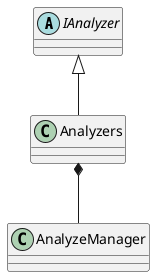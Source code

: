 @startuml

abstract class IAnalyzer        
IAnalyzer <|-- Analyzers
Analyzers *-- AnalyzeManager  

@enduml